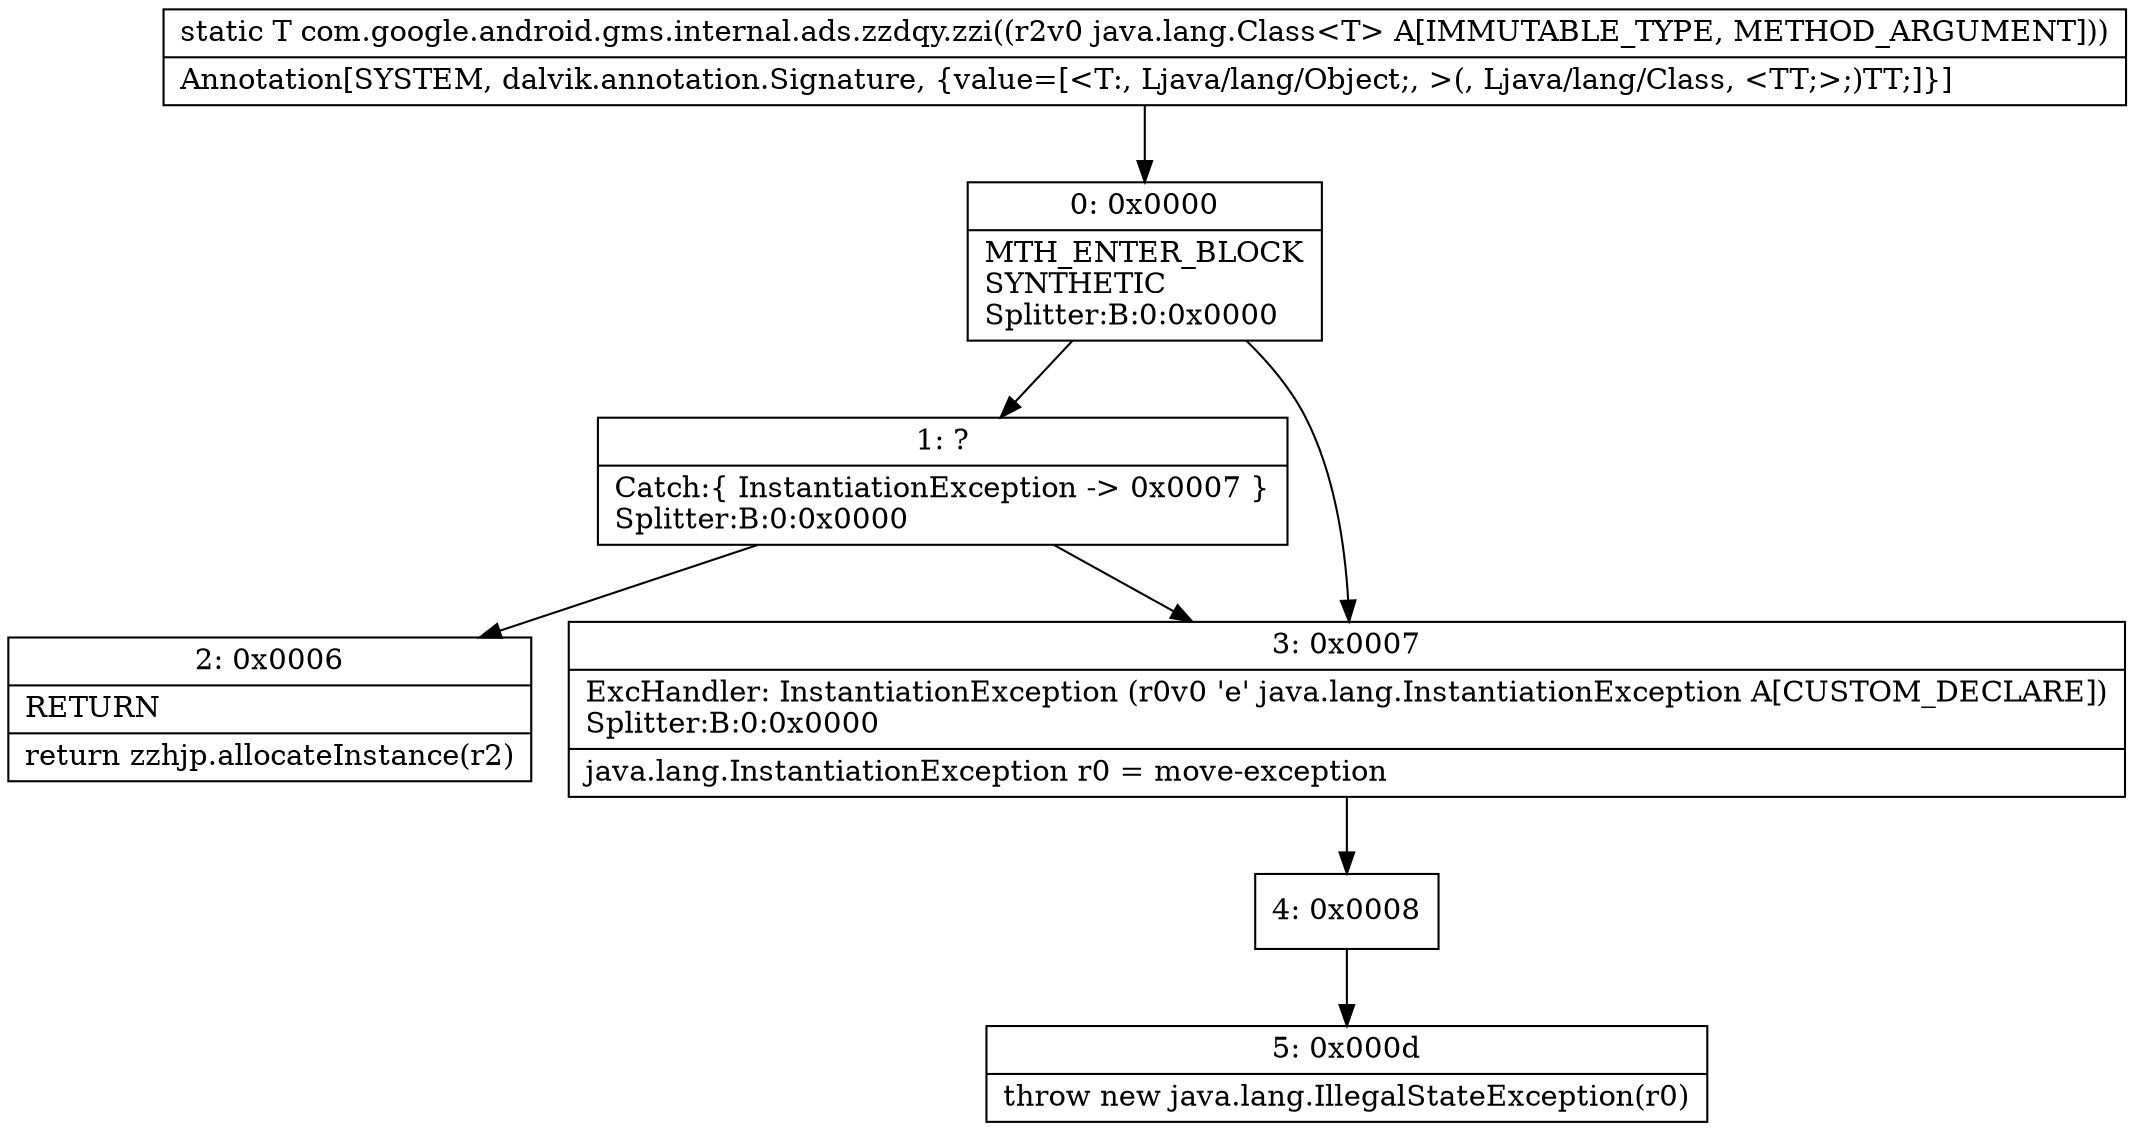 digraph "CFG forcom.google.android.gms.internal.ads.zzdqy.zzi(Ljava\/lang\/Class;)Ljava\/lang\/Object;" {
Node_0 [shape=record,label="{0\:\ 0x0000|MTH_ENTER_BLOCK\lSYNTHETIC\lSplitter:B:0:0x0000\l}"];
Node_1 [shape=record,label="{1\:\ ?|Catch:\{ InstantiationException \-\> 0x0007 \}\lSplitter:B:0:0x0000\l}"];
Node_2 [shape=record,label="{2\:\ 0x0006|RETURN\l|return zzhjp.allocateInstance(r2)\l}"];
Node_3 [shape=record,label="{3\:\ 0x0007|ExcHandler: InstantiationException (r0v0 'e' java.lang.InstantiationException A[CUSTOM_DECLARE])\lSplitter:B:0:0x0000\l|java.lang.InstantiationException r0 = move\-exception\l}"];
Node_4 [shape=record,label="{4\:\ 0x0008}"];
Node_5 [shape=record,label="{5\:\ 0x000d|throw new java.lang.IllegalStateException(r0)\l}"];
MethodNode[shape=record,label="{static T com.google.android.gms.internal.ads.zzdqy.zzi((r2v0 java.lang.Class\<T\> A[IMMUTABLE_TYPE, METHOD_ARGUMENT]))  | Annotation[SYSTEM, dalvik.annotation.Signature, \{value=[\<T:, Ljava\/lang\/Object;, \>(, Ljava\/lang\/Class, \<TT;\>;)TT;]\}]\l}"];
MethodNode -> Node_0;
Node_0 -> Node_1;
Node_0 -> Node_3;
Node_1 -> Node_3;
Node_1 -> Node_2;
Node_3 -> Node_4;
Node_4 -> Node_5;
}

